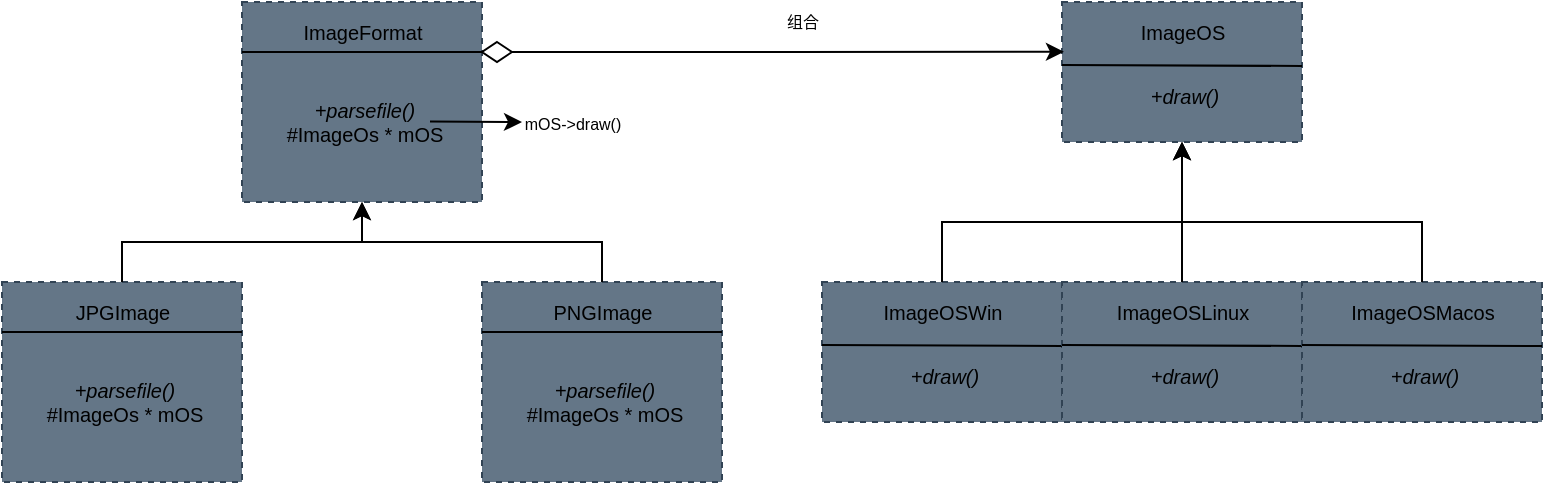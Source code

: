 <mxfile>
    <diagram id="MnmQ9M5YHiE7k6y4m7to" name="第 1 页">
        <mxGraphModel dx="1268" dy="329" grid="1" gridSize="10" guides="1" tooltips="1" connect="1" arrows="1" fold="1" page="1" pageScale="1" pageWidth="827" pageHeight="1169" math="0" shadow="0">
            <root>
                <mxCell id="0"/>
                <mxCell id="1" parent="0"/>
                <mxCell id="22" value="" style="group" vertex="1" connectable="0" parent="1">
                    <mxGeometry x="-10" y="130" width="360" height="240" as="geometry"/>
                </mxCell>
                <mxCell id="2" value="" style="group" vertex="1" connectable="0" parent="22">
                    <mxGeometry x="120" width="120" height="100" as="geometry"/>
                </mxCell>
                <mxCell id="3" value="" style="whiteSpace=wrap;html=1;fontSize=10;fillColor=#647687;fontColor=#ffffff;strokeColor=#314354;dashed=1;" vertex="1" parent="2">
                    <mxGeometry width="120" height="100" as="geometry"/>
                </mxCell>
                <mxCell id="4" style="edgeStyle=none;html=1;exitX=0;exitY=0.25;exitDx=0;exitDy=0;entryX=1;entryY=0.25;entryDx=0;entryDy=0;fontSize=10;endArrow=none;endFill=0;" edge="1" parent="2" source="3" target="3">
                    <mxGeometry relative="1" as="geometry"/>
                </mxCell>
                <mxCell id="5" value="ImageFormat" style="text;html=1;align=center;verticalAlign=middle;resizable=0;points=[];autosize=1;strokeColor=none;fillColor=none;fontSize=10;dashed=1;" vertex="1" parent="2">
                    <mxGeometry x="20" width="80" height="30" as="geometry"/>
                </mxCell>
                <mxCell id="6" value="&lt;i&gt;+parsefile()&lt;/i&gt;&lt;br&gt;#ImageOs * mOS" style="text;html=1;align=center;verticalAlign=middle;resizable=0;points=[];autosize=1;strokeColor=none;fillColor=none;fontSize=10;dashed=1;" vertex="1" parent="2">
                    <mxGeometry x="11" y="40" width="100" height="40" as="geometry"/>
                </mxCell>
                <mxCell id="18" value="" style="edgeStyle=none;orthogonalLoop=1;jettySize=auto;html=1;" edge="1" parent="2">
                    <mxGeometry width="100" relative="1" as="geometry">
                        <mxPoint x="94" y="59.71" as="sourcePoint"/>
                        <mxPoint x="140" y="60" as="targetPoint"/>
                        <Array as="points"/>
                    </mxGeometry>
                </mxCell>
                <mxCell id="7" value="" style="group" vertex="1" connectable="0" parent="22">
                    <mxGeometry y="140" width="120" height="100" as="geometry"/>
                </mxCell>
                <mxCell id="8" value="" style="whiteSpace=wrap;html=1;fontSize=10;fillColor=#647687;fontColor=#ffffff;strokeColor=#314354;dashed=1;" vertex="1" parent="7">
                    <mxGeometry width="120" height="100" as="geometry"/>
                </mxCell>
                <mxCell id="9" style="edgeStyle=none;html=1;exitX=0;exitY=0.25;exitDx=0;exitDy=0;entryX=1;entryY=0.25;entryDx=0;entryDy=0;fontSize=10;endArrow=none;endFill=0;" edge="1" parent="7" source="8" target="8">
                    <mxGeometry relative="1" as="geometry"/>
                </mxCell>
                <mxCell id="10" value="JPGImage" style="text;html=1;align=center;verticalAlign=middle;resizable=0;points=[];autosize=1;strokeColor=none;fillColor=none;fontSize=10;dashed=1;" vertex="1" parent="7">
                    <mxGeometry x="25" width="70" height="30" as="geometry"/>
                </mxCell>
                <mxCell id="11" value="&lt;i&gt;+parsefile()&lt;/i&gt;&lt;br&gt;#ImageOs * mOS" style="text;html=1;align=center;verticalAlign=middle;resizable=0;points=[];autosize=1;strokeColor=none;fillColor=none;fontSize=10;dashed=1;" vertex="1" parent="7">
                    <mxGeometry x="11" y="40" width="100" height="40" as="geometry"/>
                </mxCell>
                <mxCell id="12" value="" style="group" vertex="1" connectable="0" parent="22">
                    <mxGeometry x="240" y="140" width="120" height="100" as="geometry"/>
                </mxCell>
                <mxCell id="13" value="" style="whiteSpace=wrap;html=1;fontSize=10;fillColor=#647687;fontColor=#ffffff;strokeColor=#314354;dashed=1;" vertex="1" parent="12">
                    <mxGeometry width="120" height="100" as="geometry"/>
                </mxCell>
                <mxCell id="14" style="edgeStyle=none;html=1;exitX=0;exitY=0.25;exitDx=0;exitDy=0;entryX=1;entryY=0.25;entryDx=0;entryDy=0;fontSize=10;endArrow=none;endFill=0;" edge="1" parent="12" source="13" target="13">
                    <mxGeometry relative="1" as="geometry"/>
                </mxCell>
                <mxCell id="15" value="PNGImage" style="text;html=1;align=center;verticalAlign=middle;resizable=0;points=[];autosize=1;strokeColor=none;fillColor=none;fontSize=10;dashed=1;" vertex="1" parent="12">
                    <mxGeometry x="25" width="70" height="30" as="geometry"/>
                </mxCell>
                <mxCell id="16" value="&lt;i&gt;+parsefile()&lt;/i&gt;&lt;br&gt;#ImageOs * mOS" style="text;html=1;align=center;verticalAlign=middle;resizable=0;points=[];autosize=1;strokeColor=none;fillColor=none;fontSize=10;dashed=1;" vertex="1" parent="12">
                    <mxGeometry x="11" y="40" width="100" height="40" as="geometry"/>
                </mxCell>
                <mxCell id="19" value="&lt;font style=&quot;font-size: 8px;&quot;&gt;mOS-&amp;gt;draw()&lt;/font&gt;" style="text;html=1;align=center;verticalAlign=middle;resizable=0;points=[];autosize=1;strokeColor=none;fillColor=none;" vertex="1" parent="22">
                    <mxGeometry x="250" y="45" width="70" height="30" as="geometry"/>
                </mxCell>
                <mxCell id="20" style="edgeStyle=orthogonalEdgeStyle;html=1;entryX=0.5;entryY=1;entryDx=0;entryDy=0;fontSize=8;rounded=0;" edge="1" parent="22" source="8" target="3">
                    <mxGeometry relative="1" as="geometry"/>
                </mxCell>
                <mxCell id="21" style="edgeStyle=orthogonalEdgeStyle;rounded=0;html=1;fontSize=8;" edge="1" parent="22" source="15">
                    <mxGeometry relative="1" as="geometry">
                        <mxPoint x="180" y="100" as="targetPoint"/>
                        <Array as="points">
                            <mxPoint x="300" y="120"/>
                            <mxPoint x="180" y="120"/>
                        </Array>
                    </mxGeometry>
                </mxCell>
                <mxCell id="51" value="" style="rhombus;whiteSpace=wrap;html=1;fontSize=10;" vertex="1" parent="22">
                    <mxGeometry x="240" y="20" width="15" height="10" as="geometry"/>
                </mxCell>
                <mxCell id="23" value="" style="group" vertex="1" connectable="0" parent="1">
                    <mxGeometry x="520" y="130" width="120" height="70" as="geometry"/>
                </mxCell>
                <mxCell id="24" value="" style="whiteSpace=wrap;html=1;fontSize=10;fillColor=#647687;fontColor=#ffffff;strokeColor=#314354;dashed=1;" vertex="1" parent="23">
                    <mxGeometry width="120" height="70" as="geometry"/>
                </mxCell>
                <mxCell id="26" value="ImageOS" style="text;html=1;align=center;verticalAlign=middle;resizable=0;points=[];autosize=1;strokeColor=none;fillColor=none;fontSize=10;dashed=1;" vertex="1" parent="23">
                    <mxGeometry x="25" width="70" height="30" as="geometry"/>
                </mxCell>
                <mxCell id="27" value="&lt;i&gt;+draw()&lt;/i&gt;" style="text;html=1;align=center;verticalAlign=middle;resizable=0;points=[];autosize=1;strokeColor=none;fillColor=none;fontSize=10;dashed=1;" vertex="1" parent="23">
                    <mxGeometry x="31" y="31.5" width="60" height="30" as="geometry"/>
                </mxCell>
                <mxCell id="28" value="" style="edgeStyle=none;orthogonalLoop=1;jettySize=auto;html=1;rounded=0;fontSize=8;strokeColor=default;endArrow=none;endFill=0;" edge="1" parent="23">
                    <mxGeometry width="100" relative="1" as="geometry">
                        <mxPoint y="31.5" as="sourcePoint"/>
                        <mxPoint x="120" y="32" as="targetPoint"/>
                        <Array as="points"/>
                    </mxGeometry>
                </mxCell>
                <mxCell id="31" value="" style="group" vertex="1" connectable="0" parent="1">
                    <mxGeometry x="400" y="270" width="120" height="70" as="geometry"/>
                </mxCell>
                <mxCell id="32" value="" style="whiteSpace=wrap;html=1;fontSize=10;fillColor=#647687;fontColor=#ffffff;strokeColor=#314354;dashed=1;" vertex="1" parent="31">
                    <mxGeometry width="120" height="70" as="geometry"/>
                </mxCell>
                <mxCell id="33" value="ImageOS&lt;span style=&quot;background-color: initial;&quot;&gt;Win&lt;/span&gt;" style="text;html=1;align=center;verticalAlign=middle;resizable=0;points=[];autosize=1;strokeColor=none;fillColor=none;fontSize=10;dashed=1;" vertex="1" parent="31">
                    <mxGeometry x="20" width="80" height="30" as="geometry"/>
                </mxCell>
                <mxCell id="34" value="&lt;i&gt;+draw()&lt;/i&gt;" style="text;html=1;align=center;verticalAlign=middle;resizable=0;points=[];autosize=1;strokeColor=none;fillColor=none;fontSize=10;dashed=1;" vertex="1" parent="31">
                    <mxGeometry x="31" y="31.5" width="60" height="30" as="geometry"/>
                </mxCell>
                <mxCell id="35" value="" style="edgeStyle=none;orthogonalLoop=1;jettySize=auto;html=1;rounded=0;fontSize=8;strokeColor=default;endArrow=none;endFill=0;" edge="1" parent="31">
                    <mxGeometry width="100" relative="1" as="geometry">
                        <mxPoint y="31.5" as="sourcePoint"/>
                        <mxPoint x="120" y="32" as="targetPoint"/>
                        <Array as="points"/>
                    </mxGeometry>
                </mxCell>
                <mxCell id="36" value="" style="group" vertex="1" connectable="0" parent="1">
                    <mxGeometry x="520" y="270" width="120" height="70" as="geometry"/>
                </mxCell>
                <mxCell id="37" value="" style="whiteSpace=wrap;html=1;fontSize=10;fillColor=#647687;fontColor=#ffffff;strokeColor=#314354;dashed=1;" vertex="1" parent="36">
                    <mxGeometry width="120" height="70" as="geometry"/>
                </mxCell>
                <mxCell id="38" value="ImageOSLinux" style="text;html=1;align=center;verticalAlign=middle;resizable=0;points=[];autosize=1;strokeColor=none;fillColor=none;fontSize=10;dashed=1;" vertex="1" parent="36">
                    <mxGeometry x="15" width="90" height="30" as="geometry"/>
                </mxCell>
                <mxCell id="39" value="&lt;i&gt;+draw()&lt;/i&gt;" style="text;html=1;align=center;verticalAlign=middle;resizable=0;points=[];autosize=1;strokeColor=none;fillColor=none;fontSize=10;dashed=1;" vertex="1" parent="36">
                    <mxGeometry x="31" y="31.5" width="60" height="30" as="geometry"/>
                </mxCell>
                <mxCell id="40" value="" style="edgeStyle=none;orthogonalLoop=1;jettySize=auto;html=1;rounded=0;fontSize=8;strokeColor=default;endArrow=none;endFill=0;" edge="1" parent="36">
                    <mxGeometry width="100" relative="1" as="geometry">
                        <mxPoint y="31.5" as="sourcePoint"/>
                        <mxPoint x="120" y="32" as="targetPoint"/>
                        <Array as="points"/>
                    </mxGeometry>
                </mxCell>
                <mxCell id="41" value="" style="group" vertex="1" connectable="0" parent="1">
                    <mxGeometry x="640" y="270" width="120" height="70" as="geometry"/>
                </mxCell>
                <mxCell id="42" value="" style="whiteSpace=wrap;html=1;fontSize=10;fillColor=#647687;fontColor=#ffffff;strokeColor=#314354;dashed=1;" vertex="1" parent="41">
                    <mxGeometry width="120" height="70" as="geometry"/>
                </mxCell>
                <mxCell id="43" value="ImageOSMacos" style="text;html=1;align=center;verticalAlign=middle;resizable=0;points=[];autosize=1;strokeColor=none;fillColor=none;fontSize=10;dashed=1;" vertex="1" parent="41">
                    <mxGeometry x="10" width="100" height="30" as="geometry"/>
                </mxCell>
                <mxCell id="44" value="&lt;i&gt;+draw()&lt;/i&gt;" style="text;html=1;align=center;verticalAlign=middle;resizable=0;points=[];autosize=1;strokeColor=none;fillColor=none;fontSize=10;dashed=1;" vertex="1" parent="41">
                    <mxGeometry x="31" y="31.5" width="60" height="30" as="geometry"/>
                </mxCell>
                <mxCell id="45" value="" style="edgeStyle=none;orthogonalLoop=1;jettySize=auto;html=1;rounded=0;fontSize=8;strokeColor=default;endArrow=none;endFill=0;" edge="1" parent="41">
                    <mxGeometry width="100" relative="1" as="geometry">
                        <mxPoint y="31.5" as="sourcePoint"/>
                        <mxPoint x="120" y="32" as="targetPoint"/>
                        <Array as="points"/>
                    </mxGeometry>
                </mxCell>
                <mxCell id="46" style="edgeStyle=orthogonalEdgeStyle;rounded=0;html=1;strokeColor=default;fontSize=8;endArrow=classic;endFill=1;entryX=0.5;entryY=1;entryDx=0;entryDy=0;" edge="1" parent="1" source="33" target="24">
                    <mxGeometry relative="1" as="geometry">
                        <Array as="points">
                            <mxPoint x="460" y="240"/>
                            <mxPoint x="580" y="240"/>
                        </Array>
                    </mxGeometry>
                </mxCell>
                <mxCell id="47" style="edgeStyle=orthogonalEdgeStyle;rounded=0;html=1;exitX=0.5;exitY=0;exitDx=0;exitDy=0;entryX=0.5;entryY=1;entryDx=0;entryDy=0;strokeColor=default;fontSize=8;endArrow=classic;endFill=1;" edge="1" parent="1" source="37" target="24">
                    <mxGeometry relative="1" as="geometry"/>
                </mxCell>
                <mxCell id="48" style="edgeStyle=orthogonalEdgeStyle;rounded=0;html=1;exitX=0.5;exitY=0;exitDx=0;exitDy=0;strokeColor=default;fontSize=8;endArrow=classic;endFill=1;" edge="1" parent="1" source="42">
                    <mxGeometry relative="1" as="geometry">
                        <mxPoint x="580.0" y="200" as="targetPoint"/>
                        <Array as="points">
                            <mxPoint x="700" y="240"/>
                            <mxPoint x="580" y="240"/>
                        </Array>
                    </mxGeometry>
                </mxCell>
                <mxCell id="52" style="edgeStyle=orthogonalEdgeStyle;rounded=0;html=1;entryX=0.008;entryY=0.356;entryDx=0;entryDy=0;entryPerimeter=0;strokeColor=default;fontSize=8;endArrow=classic;endFill=1;" edge="1" parent="1" source="51" target="24">
                    <mxGeometry relative="1" as="geometry"/>
                </mxCell>
                <mxCell id="53" value="组合" style="text;html=1;align=center;verticalAlign=middle;resizable=0;points=[];autosize=1;strokeColor=none;fillColor=none;fontSize=8;" vertex="1" parent="1">
                    <mxGeometry x="370" y="130" width="40" height="20" as="geometry"/>
                </mxCell>
            </root>
        </mxGraphModel>
    </diagram>
</mxfile>